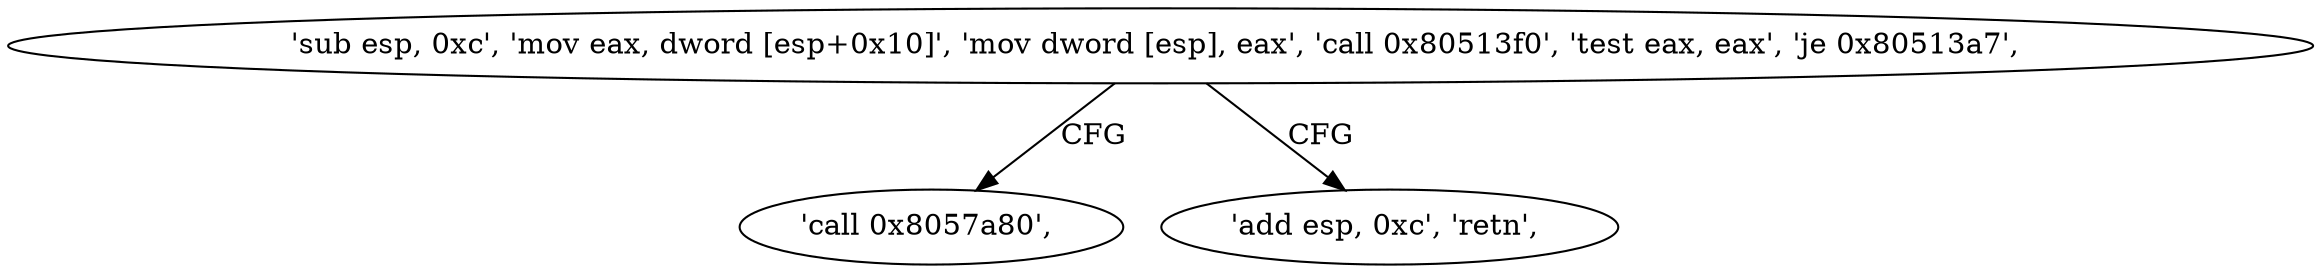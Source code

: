 digraph "func" {
"134550416" [label = "'sub esp, 0xc', 'mov eax, dword [esp+0x10]', 'mov dword [esp], eax', 'call 0x80513f0', 'test eax, eax', 'je 0x80513a7', " ]
"134550439" [label = "'call 0x8057a80', " ]
"134550435" [label = "'add esp, 0xc', 'retn', " ]
"134550416" -> "134550439" [ label = "CFG" ]
"134550416" -> "134550435" [ label = "CFG" ]
}
